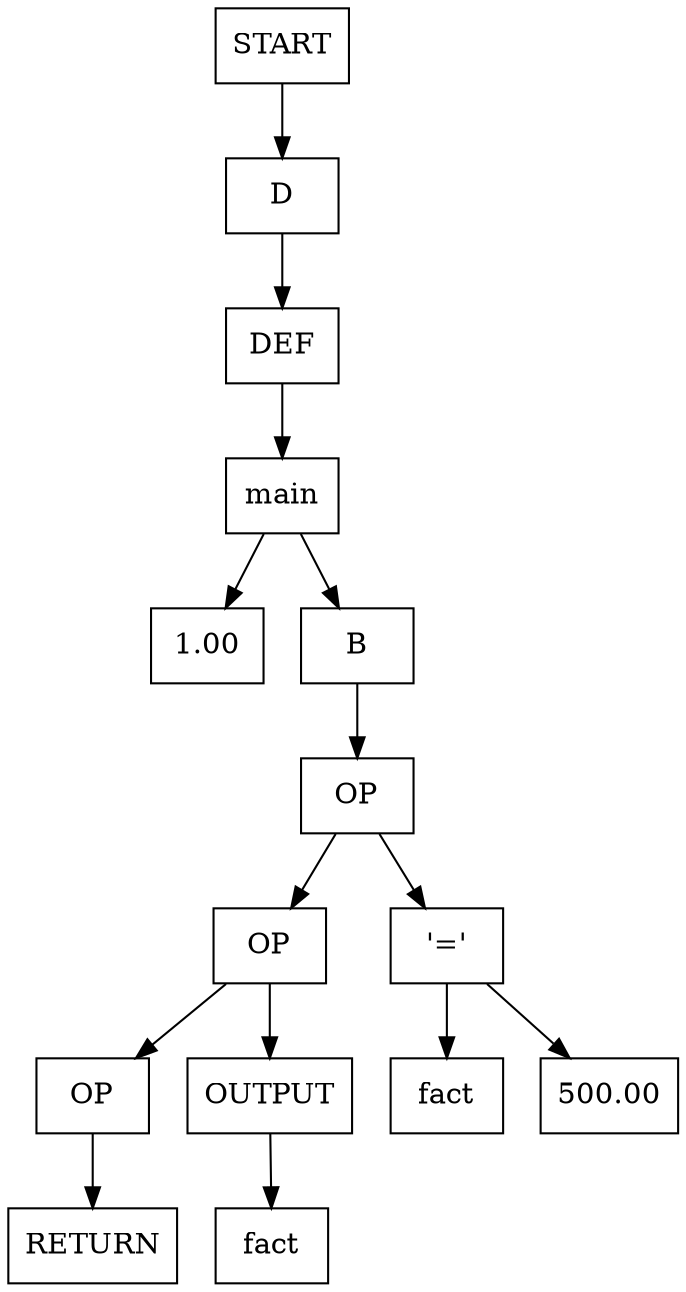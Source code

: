 digraph {
node0x564a9bd46c50 [label="START", shape=box];
node0x564a9bd47460 [label="D", shape=box];
node0x564a9bd46c50 -> node0x564a9bd47460
node0x564a9bd46cc0 [label="DEF", shape=box];
node0x564a9bd47460 -> node0x564a9bd46cc0
node0x564a9bd46d30 [label="main", shape=box];
node0x564a9bd46cc0 -> node0x564a9bd46d30
node0x564a9bd47690 [label="1.00", shape=box];
node0x564a9bd474d0 [label="B", shape=box];
node0x564a9bd46d30 -> node0x564a9bd47690
node0x564a9bd46d30 -> node0x564a9bd474d0
node0x564a9bd47540 [label="OP", shape=box];
node0x564a9bd474d0 -> node0x564a9bd47540
node0x564a9bd475b0 [label="OP", shape=box];
node0x564a9bd46fd0 [label="'='", shape=box];
node0x564a9bd47540 -> node0x564a9bd475b0
node0x564a9bd47540 -> node0x564a9bd46fd0
node0x564a9bd46f60 [label="fact", shape=box];
node0x564a9bd47040 [label="500.00", shape=box];
node0x564a9bd46fd0 -> node0x564a9bd46f60
node0x564a9bd46fd0 -> node0x564a9bd47040
node0x564a9bd47620 [label="OP", shape=box];
node0x564a9bd470e0 [label="OUTPUT", shape=box];
node0x564a9bd475b0 -> node0x564a9bd47620
node0x564a9bd475b0 -> node0x564a9bd470e0
node0x564a9bd471c0 [label="fact", shape=box];
node0x564a9bd470e0 -> node0x564a9bd471c0
node0x564a9bd472a0 [label="RETURN", shape=box];
node0x564a9bd47620 -> node0x564a9bd472a0
}
